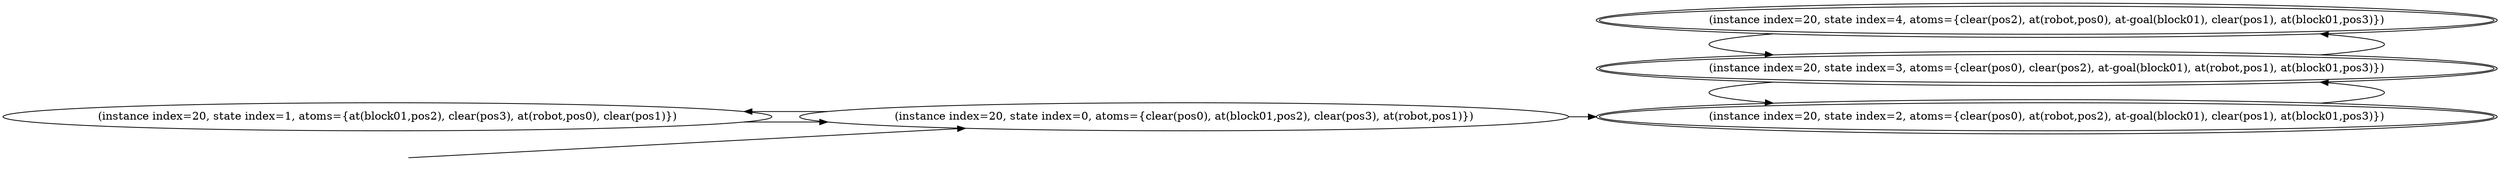 digraph {
rankdir="LR"
s1[label="(instance index=20, state index=1, atoms={at(block01,pos2), clear(pos3), at(robot,pos0), clear(pos1)})"]
s0[label="(instance index=20, state index=0, atoms={clear(pos0), at(block01,pos2), clear(pos3), at(robot,pos1)})"]
s2[peripheries=2,label="(instance index=20, state index=2, atoms={clear(pos0), at(robot,pos2), at-goal(block01), clear(pos1), at(block01,pos3)})"]
s3[peripheries=2,label="(instance index=20, state index=3, atoms={clear(pos0), clear(pos2), at-goal(block01), at(robot,pos1), at(block01,pos3)})"]
s4[peripheries=2,label="(instance index=20, state index=4, atoms={clear(pos2), at(robot,pos0), at-goal(block01), clear(pos1), at(block01,pos3)})"]
Dangling [ label = "", style = invis ]
{ rank = same; Dangling }
Dangling -> s0
{ rank = same; s0}
{ rank = same; s0}
{ rank = same; s2,s3,s4}
{
s1->s0
}
{
s0->s2
s0->s1
}
{
s2->s3
s3->s4
s3->s2
s4->s3
}
}
